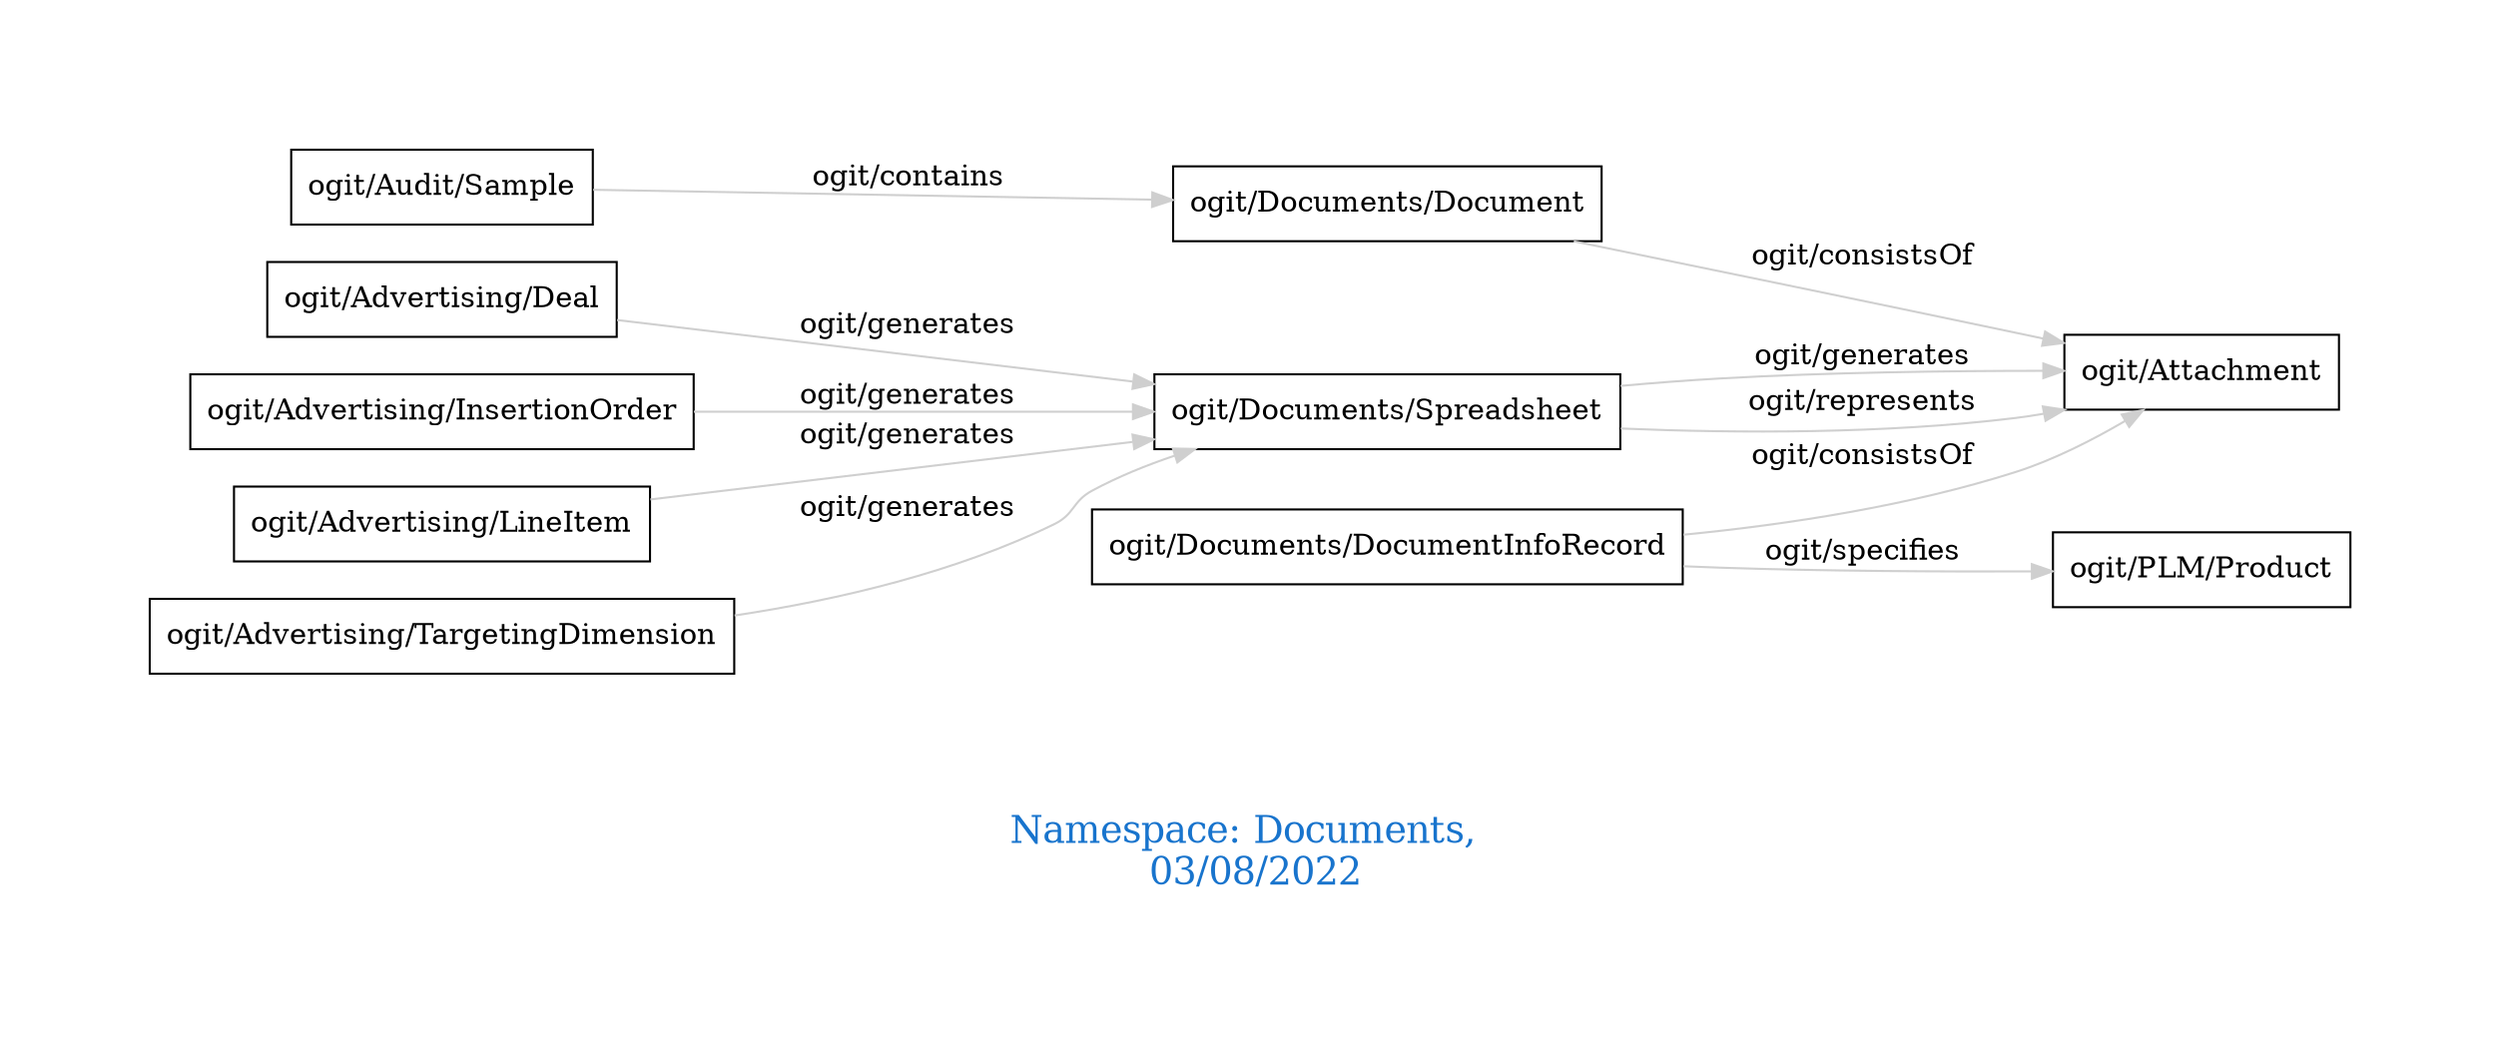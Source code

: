 digraph OGIT_ontology {
 graph [ rankdir= LR,pad=1 
fontsize = 18,
fontcolor= dodgerblue3,label = "\n\n\nNamespace: Documents, \n 03/08/2022"];
node[shape=polygon];
edge [  color="gray81"];

   "ogit/Audit/Sample" -> "ogit/Documents/Document" [label="   ogit/contains    "];
   "ogit/Advertising/Deal" -> "ogit/Documents/Spreadsheet" [label="   ogit/generates    "];
   "ogit/Advertising/InsertionOrder" -> "ogit/Documents/Spreadsheet" [label="   ogit/generates    "];
   "ogit/Advertising/LineItem" -> "ogit/Documents/Spreadsheet" [label="   ogit/generates    "];
   "ogit/Advertising/TargetingDimension" -> "ogit/Documents/Spreadsheet" [label="   ogit/generates    "];
   "ogit/Documents/Spreadsheet" -> "ogit/Attachment" [label="   ogit/generates    "];
   "ogit/Documents/DocumentInfoRecord" -> "ogit/PLM/Product" [label="   ogit/specifies    "];
   "ogit/Documents/Spreadsheet" -> "ogit/Attachment" [label="   ogit/represents    "];
   "ogit/Documents/Document" -> "ogit/Attachment" [label="   ogit/consistsOf    "];
   "ogit/Documents/DocumentInfoRecord" -> "ogit/Attachment" [label="   ogit/consistsOf    "];
}
